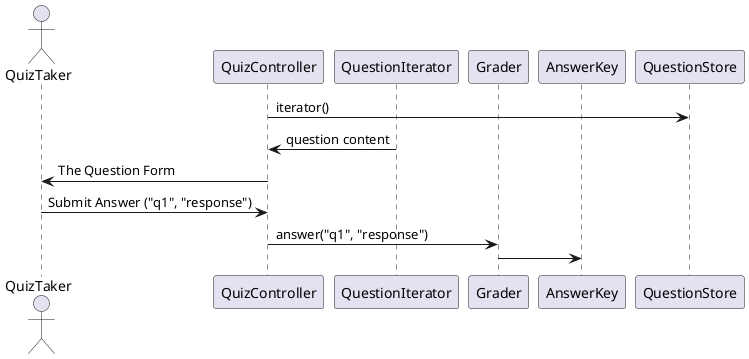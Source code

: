 @startuml
actor QuizTaker
participant QuizController
participant QuestionIterator
participant Grader
participant AnswerKey
QuizController -> QuestionStore: iterator()
'QuestionIterator -> AnswerKey: saveAnswer("q1", "map")
QuestionIterator -> QuizController: question content
QuizController -> QuizTaker: The Question Form
QuizTaker -> QuizController: Submit Answer ("q1", "response")
QuizController -> Grader: answer("q1", "response")
Grader -> AnswerKey
@enduml